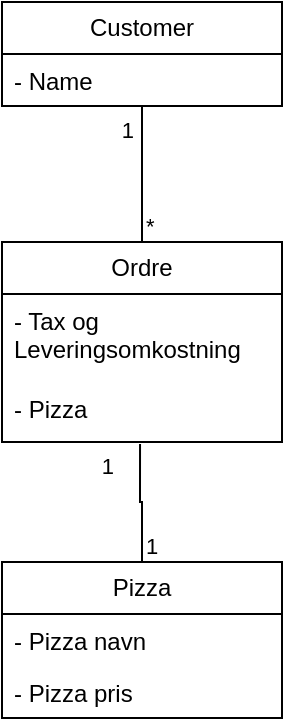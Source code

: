 <mxfile version="23.1.5" type="device">
  <diagram name="Side-1" id="LtDc-z28P8bmvUnY2nfr">
    <mxGraphModel dx="1111" dy="785" grid="1" gridSize="10" guides="1" tooltips="1" connect="1" arrows="1" fold="1" page="1" pageScale="1" pageWidth="827" pageHeight="1169" math="0" shadow="0">
      <root>
        <mxCell id="0" />
        <mxCell id="1" parent="0" />
        <mxCell id="h2RyOQ1gDtXZhcaiao0--5" value="Ordre" style="swimlane;fontStyle=0;childLayout=stackLayout;horizontal=1;startSize=26;fillColor=none;horizontalStack=0;resizeParent=1;resizeParentMax=0;resizeLast=0;collapsible=1;marginBottom=0;whiteSpace=wrap;html=1;" vertex="1" parent="1">
          <mxGeometry x="344" y="300" width="140" height="100" as="geometry" />
        </mxCell>
        <mxCell id="h2RyOQ1gDtXZhcaiao0--6" value="- Tax og Leveringsomkostning" style="text;strokeColor=none;fillColor=none;align=left;verticalAlign=top;spacingLeft=4;spacingRight=4;overflow=hidden;rotatable=0;points=[[0,0.5],[1,0.5]];portConstraint=eastwest;whiteSpace=wrap;html=1;" vertex="1" parent="h2RyOQ1gDtXZhcaiao0--5">
          <mxGeometry y="26" width="140" height="74" as="geometry" />
        </mxCell>
        <mxCell id="h2RyOQ1gDtXZhcaiao0--9" value="Customer" style="swimlane;fontStyle=0;childLayout=stackLayout;horizontal=1;startSize=26;fillColor=none;horizontalStack=0;resizeParent=1;resizeParentMax=0;resizeLast=0;collapsible=1;marginBottom=0;whiteSpace=wrap;html=1;" vertex="1" parent="1">
          <mxGeometry x="344" y="180" width="140" height="52" as="geometry" />
        </mxCell>
        <mxCell id="h2RyOQ1gDtXZhcaiao0--10" value="- Name" style="text;strokeColor=none;fillColor=none;align=left;verticalAlign=top;spacingLeft=4;spacingRight=4;overflow=hidden;rotatable=0;points=[[0,0.5],[1,0.5]];portConstraint=eastwest;whiteSpace=wrap;html=1;" vertex="1" parent="h2RyOQ1gDtXZhcaiao0--9">
          <mxGeometry y="26" width="140" height="26" as="geometry" />
        </mxCell>
        <mxCell id="h2RyOQ1gDtXZhcaiao0--25" value="Pizza" style="swimlane;fontStyle=0;childLayout=stackLayout;horizontal=1;startSize=26;fillColor=none;horizontalStack=0;resizeParent=1;resizeParentMax=0;resizeLast=0;collapsible=1;marginBottom=0;whiteSpace=wrap;html=1;" vertex="1" parent="1">
          <mxGeometry x="344" y="460" width="140" height="78" as="geometry" />
        </mxCell>
        <mxCell id="h2RyOQ1gDtXZhcaiao0--26" value="- Pizza navn" style="text;strokeColor=none;fillColor=none;align=left;verticalAlign=top;spacingLeft=4;spacingRight=4;overflow=hidden;rotatable=0;points=[[0,0.5],[1,0.5]];portConstraint=eastwest;whiteSpace=wrap;html=1;" vertex="1" parent="h2RyOQ1gDtXZhcaiao0--25">
          <mxGeometry y="26" width="140" height="26" as="geometry" />
        </mxCell>
        <mxCell id="h2RyOQ1gDtXZhcaiao0--27" value="- Pizza pris" style="text;strokeColor=none;fillColor=none;align=left;verticalAlign=top;spacingLeft=4;spacingRight=4;overflow=hidden;rotatable=0;points=[[0,0.5],[1,0.5]];portConstraint=eastwest;whiteSpace=wrap;html=1;" vertex="1" parent="h2RyOQ1gDtXZhcaiao0--25">
          <mxGeometry y="52" width="140" height="26" as="geometry" />
        </mxCell>
        <mxCell id="h2RyOQ1gDtXZhcaiao0--7" value="- Pizza&lt;div&gt;&lt;br/&gt;&lt;/div&gt;" style="text;strokeColor=none;fillColor=none;align=left;verticalAlign=top;spacingLeft=4;spacingRight=4;overflow=hidden;rotatable=0;points=[[0,0.5],[1,0.5]];portConstraint=eastwest;whiteSpace=wrap;html=1;" vertex="1" parent="1">
          <mxGeometry x="344" y="370" width="140" height="26" as="geometry" />
        </mxCell>
        <mxCell id="h2RyOQ1gDtXZhcaiao0--33" value="" style="endArrow=none;html=1;edgeStyle=orthogonalEdgeStyle;rounded=0;exitX=0.5;exitY=0;exitDx=0;exitDy=0;entryX=0.5;entryY=1;entryDx=0;entryDy=0;entryPerimeter=0;" edge="1" parent="1" source="h2RyOQ1gDtXZhcaiao0--5" target="h2RyOQ1gDtXZhcaiao0--10">
          <mxGeometry relative="1" as="geometry">
            <mxPoint x="460" y="280" as="sourcePoint" />
            <mxPoint x="414" y="240" as="targetPoint" />
          </mxGeometry>
        </mxCell>
        <mxCell id="h2RyOQ1gDtXZhcaiao0--34" value="*" style="edgeLabel;resizable=0;html=1;align=left;verticalAlign=bottom;" connectable="0" vertex="1" parent="h2RyOQ1gDtXZhcaiao0--33">
          <mxGeometry x="-1" relative="1" as="geometry" />
        </mxCell>
        <mxCell id="h2RyOQ1gDtXZhcaiao0--35" value="1" style="edgeLabel;resizable=0;html=1;align=right;verticalAlign=bottom;" connectable="0" vertex="1" parent="h2RyOQ1gDtXZhcaiao0--33">
          <mxGeometry x="1" relative="1" as="geometry">
            <mxPoint x="-4" y="20" as="offset" />
          </mxGeometry>
        </mxCell>
        <mxCell id="h2RyOQ1gDtXZhcaiao0--37" value="" style="endArrow=none;html=1;edgeStyle=orthogonalEdgeStyle;rounded=0;exitX=0.5;exitY=0;exitDx=0;exitDy=0;entryX=0.493;entryY=1.014;entryDx=0;entryDy=0;entryPerimeter=0;" edge="1" parent="1" source="h2RyOQ1gDtXZhcaiao0--25" target="h2RyOQ1gDtXZhcaiao0--6">
          <mxGeometry relative="1" as="geometry">
            <mxPoint x="470" y="440" as="sourcePoint" />
            <mxPoint x="630" y="440" as="targetPoint" />
            <Array as="points">
              <mxPoint x="414" y="430" />
              <mxPoint x="413" y="430" />
            </Array>
          </mxGeometry>
        </mxCell>
        <mxCell id="h2RyOQ1gDtXZhcaiao0--38" value="1" style="edgeLabel;resizable=0;html=1;align=left;verticalAlign=bottom;" connectable="0" vertex="1" parent="h2RyOQ1gDtXZhcaiao0--37">
          <mxGeometry x="-1" relative="1" as="geometry" />
        </mxCell>
        <mxCell id="h2RyOQ1gDtXZhcaiao0--39" value="1" style="edgeLabel;resizable=0;html=1;align=right;verticalAlign=bottom;" connectable="0" vertex="1" parent="h2RyOQ1gDtXZhcaiao0--37">
          <mxGeometry x="1" relative="1" as="geometry">
            <mxPoint x="-13" y="19" as="offset" />
          </mxGeometry>
        </mxCell>
      </root>
    </mxGraphModel>
  </diagram>
</mxfile>
